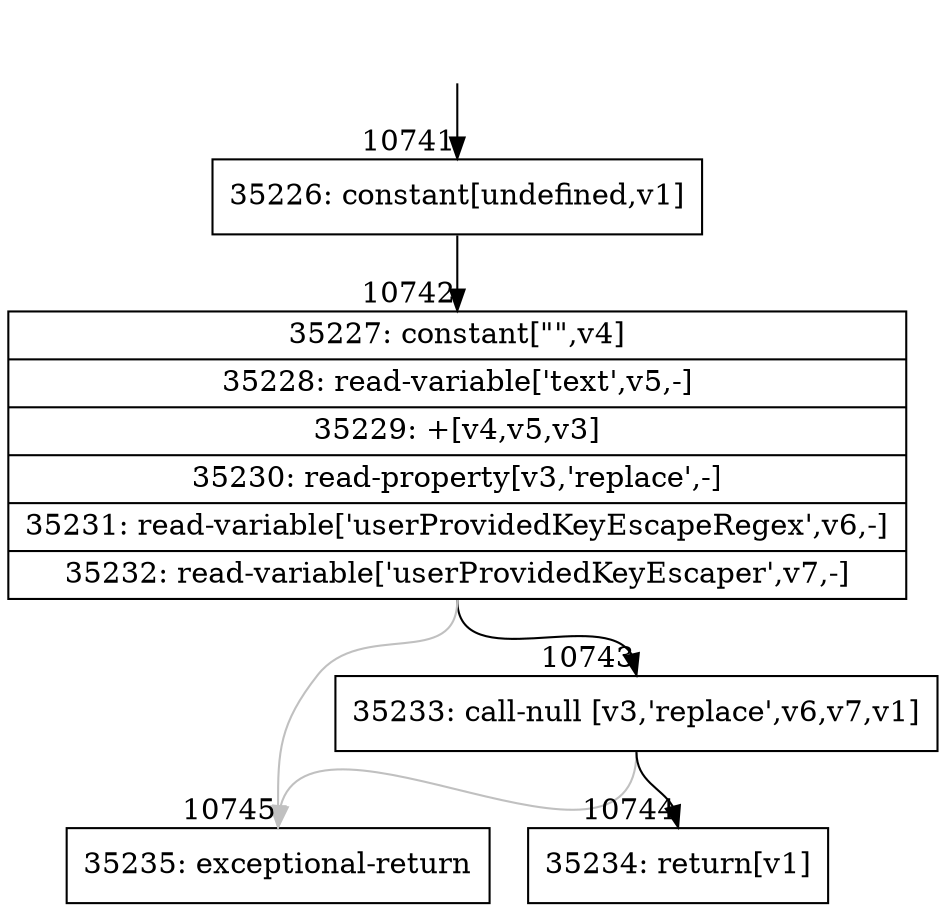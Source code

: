 digraph {
rankdir="TD"
BB_entry812[shape=none,label=""];
BB_entry812 -> BB10741 [tailport=s, headport=n, headlabel="    10741"]
BB10741 [shape=record label="{35226: constant[undefined,v1]}" ] 
BB10741 -> BB10742 [tailport=s, headport=n, headlabel="      10742"]
BB10742 [shape=record label="{35227: constant[\"\",v4]|35228: read-variable['text',v5,-]|35229: +[v4,v5,v3]|35230: read-property[v3,'replace',-]|35231: read-variable['userProvidedKeyEscapeRegex',v6,-]|35232: read-variable['userProvidedKeyEscaper',v7,-]}" ] 
BB10742 -> BB10743 [tailport=s, headport=n, headlabel="      10743"]
BB10742 -> BB10745 [tailport=s, headport=n, color=gray, headlabel="      10745"]
BB10743 [shape=record label="{35233: call-null [v3,'replace',v6,v7,v1]}" ] 
BB10743 -> BB10744 [tailport=s, headport=n, headlabel="      10744"]
BB10743 -> BB10745 [tailport=s, headport=n, color=gray]
BB10744 [shape=record label="{35234: return[v1]}" ] 
BB10745 [shape=record label="{35235: exceptional-return}" ] 
//#$~ 19318
}
